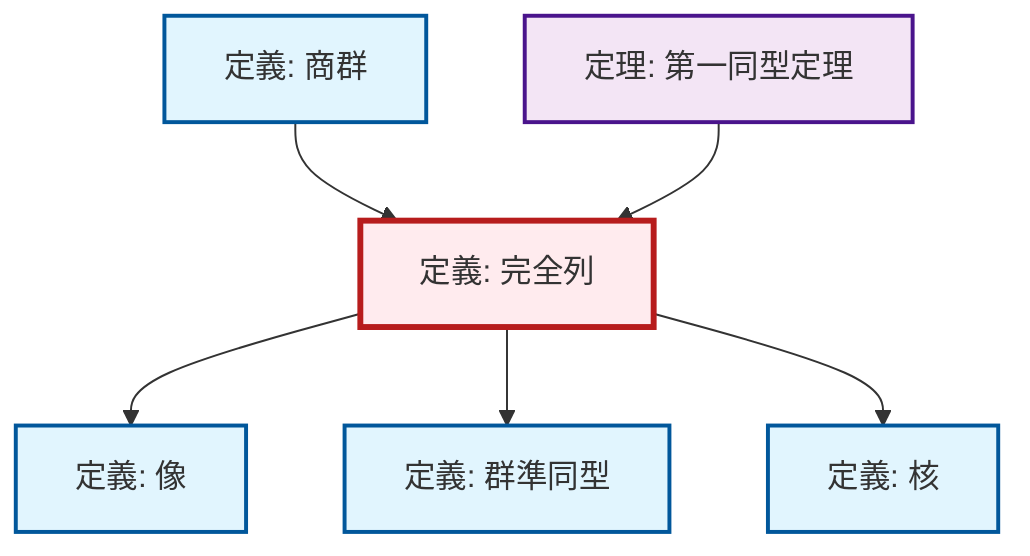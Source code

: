 graph TD
    classDef definition fill:#e1f5fe,stroke:#01579b,stroke-width:2px
    classDef theorem fill:#f3e5f5,stroke:#4a148c,stroke-width:2px
    classDef axiom fill:#fff3e0,stroke:#e65100,stroke-width:2px
    classDef example fill:#e8f5e9,stroke:#1b5e20,stroke-width:2px
    classDef current fill:#ffebee,stroke:#b71c1c,stroke-width:3px
    def-exact-sequence["定義: 完全列"]:::definition
    def-kernel["定義: 核"]:::definition
    def-image["定義: 像"]:::definition
    def-quotient-group["定義: 商群"]:::definition
    thm-first-isomorphism["定理: 第一同型定理"]:::theorem
    def-homomorphism["定義: 群準同型"]:::definition
    def-exact-sequence --> def-image
    def-quotient-group --> def-exact-sequence
    def-exact-sequence --> def-homomorphism
    thm-first-isomorphism --> def-exact-sequence
    def-exact-sequence --> def-kernel
    class def-exact-sequence current